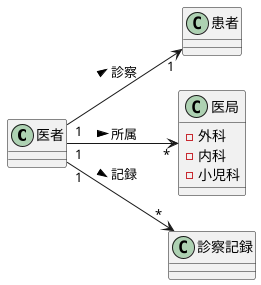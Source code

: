 @startuml 診察記録
 left to right direction
class "医者" as doctor {
}
class "患者" as patient {
}
class "医局" as unit {
-外科
-内科
-小児科
}
class "診察記録" as check {
}

doctor "1" --> "1" patient :診察 > 
doctor "1" --> "*" unit :所属 >
doctor "1" --> "*" check :記録 >
@enduml